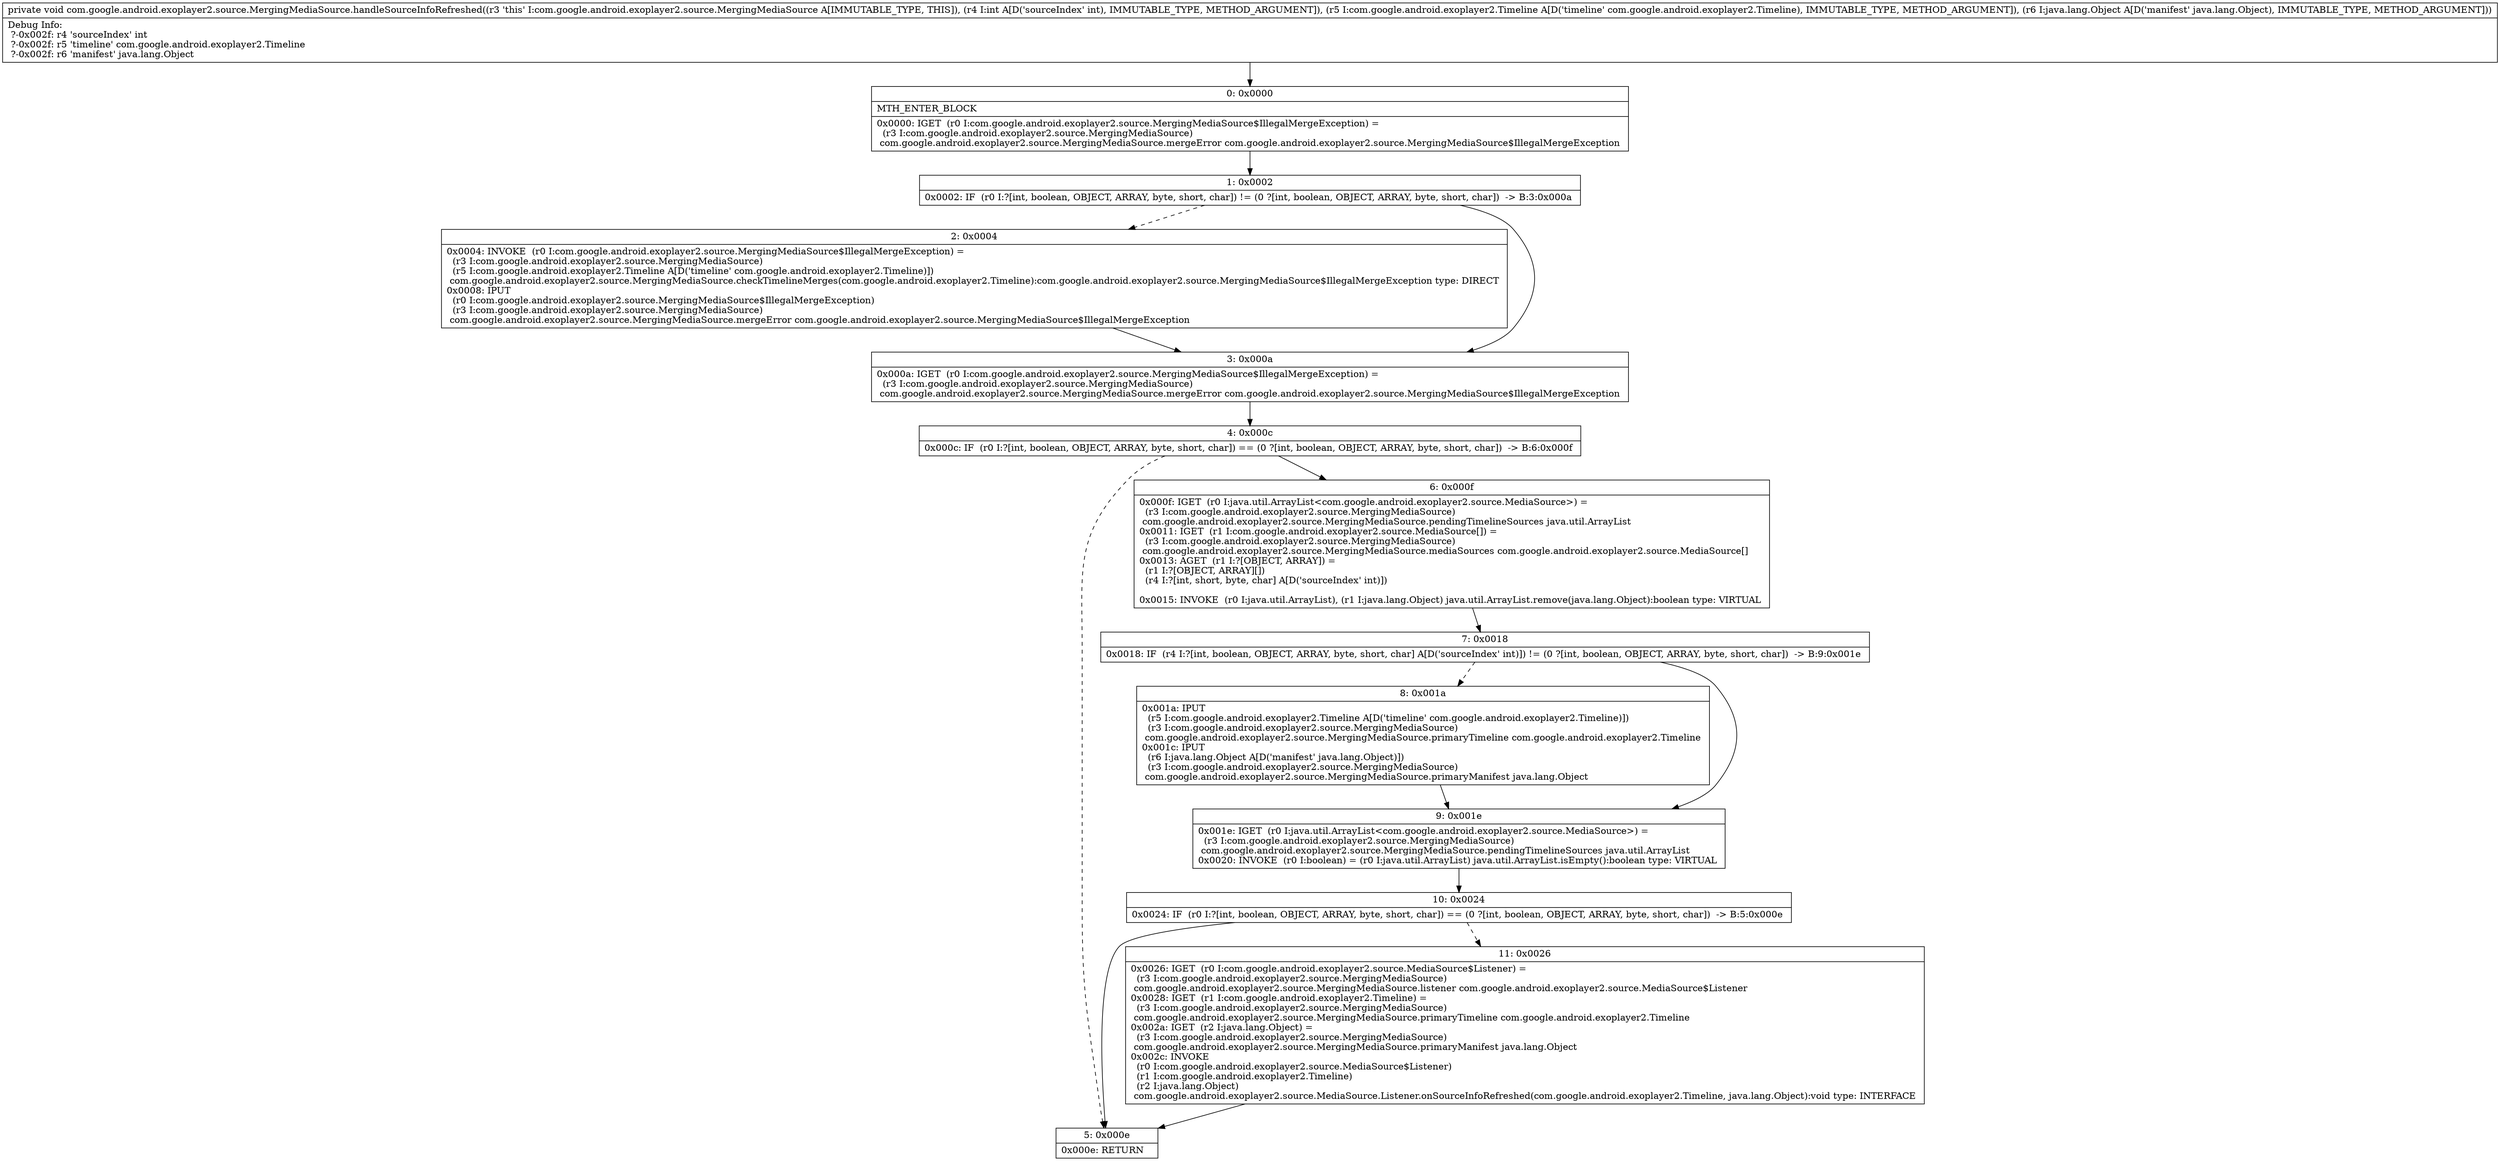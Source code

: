 digraph "CFG forcom.google.android.exoplayer2.source.MergingMediaSource.handleSourceInfoRefreshed(ILcom\/google\/android\/exoplayer2\/Timeline;Ljava\/lang\/Object;)V" {
Node_0 [shape=record,label="{0\:\ 0x0000|MTH_ENTER_BLOCK\l|0x0000: IGET  (r0 I:com.google.android.exoplayer2.source.MergingMediaSource$IllegalMergeException) = \l  (r3 I:com.google.android.exoplayer2.source.MergingMediaSource)\l com.google.android.exoplayer2.source.MergingMediaSource.mergeError com.google.android.exoplayer2.source.MergingMediaSource$IllegalMergeException \l}"];
Node_1 [shape=record,label="{1\:\ 0x0002|0x0002: IF  (r0 I:?[int, boolean, OBJECT, ARRAY, byte, short, char]) != (0 ?[int, boolean, OBJECT, ARRAY, byte, short, char])  \-\> B:3:0x000a \l}"];
Node_2 [shape=record,label="{2\:\ 0x0004|0x0004: INVOKE  (r0 I:com.google.android.exoplayer2.source.MergingMediaSource$IllegalMergeException) = \l  (r3 I:com.google.android.exoplayer2.source.MergingMediaSource)\l  (r5 I:com.google.android.exoplayer2.Timeline A[D('timeline' com.google.android.exoplayer2.Timeline)])\l com.google.android.exoplayer2.source.MergingMediaSource.checkTimelineMerges(com.google.android.exoplayer2.Timeline):com.google.android.exoplayer2.source.MergingMediaSource$IllegalMergeException type: DIRECT \l0x0008: IPUT  \l  (r0 I:com.google.android.exoplayer2.source.MergingMediaSource$IllegalMergeException)\l  (r3 I:com.google.android.exoplayer2.source.MergingMediaSource)\l com.google.android.exoplayer2.source.MergingMediaSource.mergeError com.google.android.exoplayer2.source.MergingMediaSource$IllegalMergeException \l}"];
Node_3 [shape=record,label="{3\:\ 0x000a|0x000a: IGET  (r0 I:com.google.android.exoplayer2.source.MergingMediaSource$IllegalMergeException) = \l  (r3 I:com.google.android.exoplayer2.source.MergingMediaSource)\l com.google.android.exoplayer2.source.MergingMediaSource.mergeError com.google.android.exoplayer2.source.MergingMediaSource$IllegalMergeException \l}"];
Node_4 [shape=record,label="{4\:\ 0x000c|0x000c: IF  (r0 I:?[int, boolean, OBJECT, ARRAY, byte, short, char]) == (0 ?[int, boolean, OBJECT, ARRAY, byte, short, char])  \-\> B:6:0x000f \l}"];
Node_5 [shape=record,label="{5\:\ 0x000e|0x000e: RETURN   \l}"];
Node_6 [shape=record,label="{6\:\ 0x000f|0x000f: IGET  (r0 I:java.util.ArrayList\<com.google.android.exoplayer2.source.MediaSource\>) = \l  (r3 I:com.google.android.exoplayer2.source.MergingMediaSource)\l com.google.android.exoplayer2.source.MergingMediaSource.pendingTimelineSources java.util.ArrayList \l0x0011: IGET  (r1 I:com.google.android.exoplayer2.source.MediaSource[]) = \l  (r3 I:com.google.android.exoplayer2.source.MergingMediaSource)\l com.google.android.exoplayer2.source.MergingMediaSource.mediaSources com.google.android.exoplayer2.source.MediaSource[] \l0x0013: AGET  (r1 I:?[OBJECT, ARRAY]) = \l  (r1 I:?[OBJECT, ARRAY][])\l  (r4 I:?[int, short, byte, char] A[D('sourceIndex' int)])\l \l0x0015: INVOKE  (r0 I:java.util.ArrayList), (r1 I:java.lang.Object) java.util.ArrayList.remove(java.lang.Object):boolean type: VIRTUAL \l}"];
Node_7 [shape=record,label="{7\:\ 0x0018|0x0018: IF  (r4 I:?[int, boolean, OBJECT, ARRAY, byte, short, char] A[D('sourceIndex' int)]) != (0 ?[int, boolean, OBJECT, ARRAY, byte, short, char])  \-\> B:9:0x001e \l}"];
Node_8 [shape=record,label="{8\:\ 0x001a|0x001a: IPUT  \l  (r5 I:com.google.android.exoplayer2.Timeline A[D('timeline' com.google.android.exoplayer2.Timeline)])\l  (r3 I:com.google.android.exoplayer2.source.MergingMediaSource)\l com.google.android.exoplayer2.source.MergingMediaSource.primaryTimeline com.google.android.exoplayer2.Timeline \l0x001c: IPUT  \l  (r6 I:java.lang.Object A[D('manifest' java.lang.Object)])\l  (r3 I:com.google.android.exoplayer2.source.MergingMediaSource)\l com.google.android.exoplayer2.source.MergingMediaSource.primaryManifest java.lang.Object \l}"];
Node_9 [shape=record,label="{9\:\ 0x001e|0x001e: IGET  (r0 I:java.util.ArrayList\<com.google.android.exoplayer2.source.MediaSource\>) = \l  (r3 I:com.google.android.exoplayer2.source.MergingMediaSource)\l com.google.android.exoplayer2.source.MergingMediaSource.pendingTimelineSources java.util.ArrayList \l0x0020: INVOKE  (r0 I:boolean) = (r0 I:java.util.ArrayList) java.util.ArrayList.isEmpty():boolean type: VIRTUAL \l}"];
Node_10 [shape=record,label="{10\:\ 0x0024|0x0024: IF  (r0 I:?[int, boolean, OBJECT, ARRAY, byte, short, char]) == (0 ?[int, boolean, OBJECT, ARRAY, byte, short, char])  \-\> B:5:0x000e \l}"];
Node_11 [shape=record,label="{11\:\ 0x0026|0x0026: IGET  (r0 I:com.google.android.exoplayer2.source.MediaSource$Listener) = \l  (r3 I:com.google.android.exoplayer2.source.MergingMediaSource)\l com.google.android.exoplayer2.source.MergingMediaSource.listener com.google.android.exoplayer2.source.MediaSource$Listener \l0x0028: IGET  (r1 I:com.google.android.exoplayer2.Timeline) = \l  (r3 I:com.google.android.exoplayer2.source.MergingMediaSource)\l com.google.android.exoplayer2.source.MergingMediaSource.primaryTimeline com.google.android.exoplayer2.Timeline \l0x002a: IGET  (r2 I:java.lang.Object) = \l  (r3 I:com.google.android.exoplayer2.source.MergingMediaSource)\l com.google.android.exoplayer2.source.MergingMediaSource.primaryManifest java.lang.Object \l0x002c: INVOKE  \l  (r0 I:com.google.android.exoplayer2.source.MediaSource$Listener)\l  (r1 I:com.google.android.exoplayer2.Timeline)\l  (r2 I:java.lang.Object)\l com.google.android.exoplayer2.source.MediaSource.Listener.onSourceInfoRefreshed(com.google.android.exoplayer2.Timeline, java.lang.Object):void type: INTERFACE \l}"];
MethodNode[shape=record,label="{private void com.google.android.exoplayer2.source.MergingMediaSource.handleSourceInfoRefreshed((r3 'this' I:com.google.android.exoplayer2.source.MergingMediaSource A[IMMUTABLE_TYPE, THIS]), (r4 I:int A[D('sourceIndex' int), IMMUTABLE_TYPE, METHOD_ARGUMENT]), (r5 I:com.google.android.exoplayer2.Timeline A[D('timeline' com.google.android.exoplayer2.Timeline), IMMUTABLE_TYPE, METHOD_ARGUMENT]), (r6 I:java.lang.Object A[D('manifest' java.lang.Object), IMMUTABLE_TYPE, METHOD_ARGUMENT]))  | Debug Info:\l  ?\-0x002f: r4 'sourceIndex' int\l  ?\-0x002f: r5 'timeline' com.google.android.exoplayer2.Timeline\l  ?\-0x002f: r6 'manifest' java.lang.Object\l}"];
MethodNode -> Node_0;
Node_0 -> Node_1;
Node_1 -> Node_2[style=dashed];
Node_1 -> Node_3;
Node_2 -> Node_3;
Node_3 -> Node_4;
Node_4 -> Node_5[style=dashed];
Node_4 -> Node_6;
Node_6 -> Node_7;
Node_7 -> Node_8[style=dashed];
Node_7 -> Node_9;
Node_8 -> Node_9;
Node_9 -> Node_10;
Node_10 -> Node_5;
Node_10 -> Node_11[style=dashed];
Node_11 -> Node_5;
}

